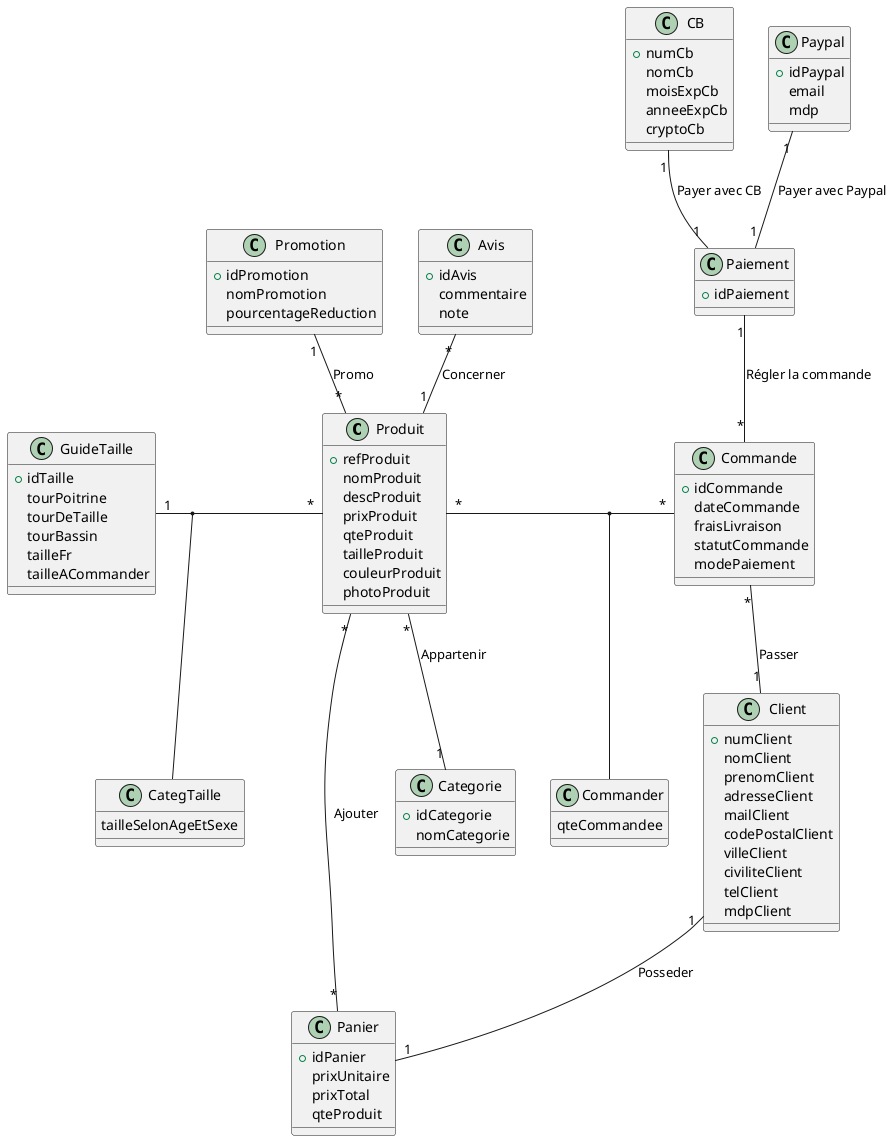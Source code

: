 @startuml Diagramme de classes métiers BD SAE3.01

class Produit {
    + refProduit
    nomProduit
    descProduit
    prixProduit
    qteProduit
    tailleProduit
    couleurProduit
    photoProduit
}

class Promotion {
    + idPromotion
    nomPromotion
    pourcentageReduction
}

class CategTaille {
    tailleSelonAgeEtSexe
}

class GuideTaille {
    + idTaille
    tourPoitrine
    tourDeTaille
    tourBassin
    tailleFr
    tailleACommander
}

class Categorie {
    + idCategorie
    nomCategorie
}

class Client {
    + numClient
    nomClient
    prenomClient
    adresseClient
    mailClient
    codePostalClient
    villeClient
    civiliteClient
    telClient
    mdpClient
}

class Panier {
    + idPanier
    prixUnitaire
    prixTotal
    qteProduit
}

class Commande {
    + idCommande
    dateCommande
    fraisLivraison
    statutCommande
    modePaiement
}

class Paiement {
    + idPaiement
}

class CB {
    + numCb
    nomCb
    moisExpCb
    anneeExpCb
    cryptoCb
}

class Paypal {
    + idPaypal
    email
    mdp
}

class Commander {
    qteCommandee
}

class Avis {
    + idAvis
    commentaire
    note
}

Produit "*" -- "1" Categorie: Appartenir
Paypal "1" -- "1" Paiement : Payer avec Paypal
CB "1" -- "1" Paiement : Payer avec CB
Paiement "1" -- "*" Commande : Régler la commande
Produit "*" - "*" Commande
(Produit, Commande) -- Commander
Produit "*" -- "*" Panier : Ajouter
Commande "*" -- "1" Client: Passer
Client "1" -- "1" Panier: Posseder
Avis "*" -- "1" Produit: Concerner
GuideTaille "1" - "*" Produit
(GuideTaille, Produit) -- CategTaille
Promotion "1" -- "*" Produit: Promo

@enduml
